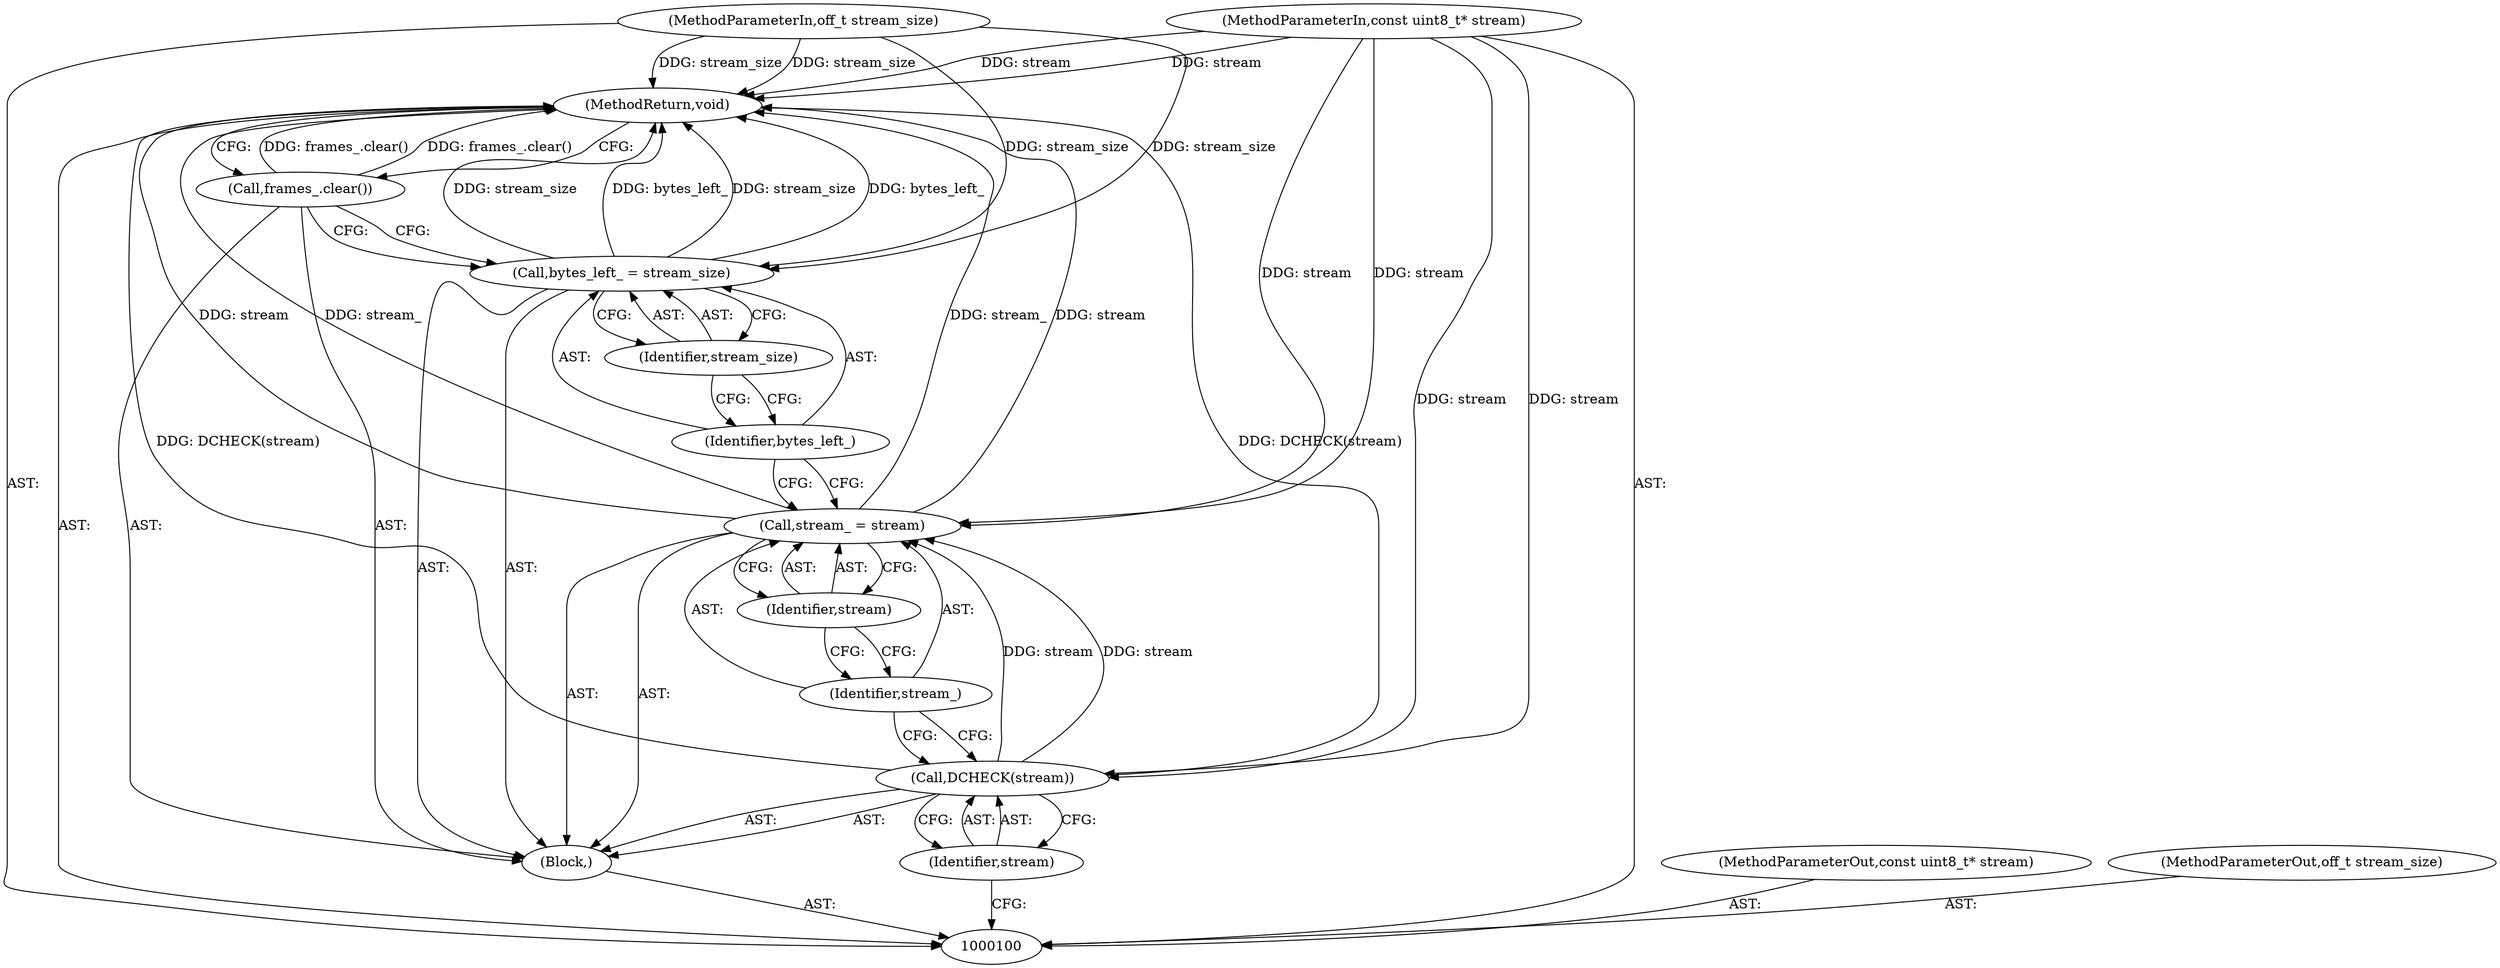 digraph "1_Chrome_27c68f543e5eba779902447445dfb05ec3f5bf75_23" {
"1000113" [label="(MethodReturn,void)"];
"1000101" [label="(MethodParameterIn,const uint8_t* stream)"];
"1000131" [label="(MethodParameterOut,const uint8_t* stream)"];
"1000102" [label="(MethodParameterIn,off_t stream_size)"];
"1000132" [label="(MethodParameterOut,off_t stream_size)"];
"1000103" [label="(Block,)"];
"1000104" [label="(Call,DCHECK(stream))"];
"1000105" [label="(Identifier,stream)"];
"1000108" [label="(Identifier,stream)"];
"1000106" [label="(Call,stream_ = stream)"];
"1000107" [label="(Identifier,stream_)"];
"1000111" [label="(Identifier,stream_size)"];
"1000109" [label="(Call,bytes_left_ = stream_size)"];
"1000110" [label="(Identifier,bytes_left_)"];
"1000112" [label="(Call,frames_.clear())"];
"1000113" -> "1000100"  [label="AST: "];
"1000113" -> "1000112"  [label="CFG: "];
"1000106" -> "1000113"  [label="DDG: stream"];
"1000106" -> "1000113"  [label="DDG: stream_"];
"1000104" -> "1000113"  [label="DDG: DCHECK(stream)"];
"1000109" -> "1000113"  [label="DDG: stream_size"];
"1000109" -> "1000113"  [label="DDG: bytes_left_"];
"1000102" -> "1000113"  [label="DDG: stream_size"];
"1000112" -> "1000113"  [label="DDG: frames_.clear()"];
"1000101" -> "1000113"  [label="DDG: stream"];
"1000101" -> "1000100"  [label="AST: "];
"1000101" -> "1000113"  [label="DDG: stream"];
"1000101" -> "1000104"  [label="DDG: stream"];
"1000101" -> "1000106"  [label="DDG: stream"];
"1000131" -> "1000100"  [label="AST: "];
"1000102" -> "1000100"  [label="AST: "];
"1000102" -> "1000113"  [label="DDG: stream_size"];
"1000102" -> "1000109"  [label="DDG: stream_size"];
"1000132" -> "1000100"  [label="AST: "];
"1000103" -> "1000100"  [label="AST: "];
"1000104" -> "1000103"  [label="AST: "];
"1000106" -> "1000103"  [label="AST: "];
"1000109" -> "1000103"  [label="AST: "];
"1000112" -> "1000103"  [label="AST: "];
"1000104" -> "1000103"  [label="AST: "];
"1000104" -> "1000105"  [label="CFG: "];
"1000105" -> "1000104"  [label="AST: "];
"1000107" -> "1000104"  [label="CFG: "];
"1000104" -> "1000113"  [label="DDG: DCHECK(stream)"];
"1000101" -> "1000104"  [label="DDG: stream"];
"1000104" -> "1000106"  [label="DDG: stream"];
"1000105" -> "1000104"  [label="AST: "];
"1000105" -> "1000100"  [label="CFG: "];
"1000104" -> "1000105"  [label="CFG: "];
"1000108" -> "1000106"  [label="AST: "];
"1000108" -> "1000107"  [label="CFG: "];
"1000106" -> "1000108"  [label="CFG: "];
"1000106" -> "1000103"  [label="AST: "];
"1000106" -> "1000108"  [label="CFG: "];
"1000107" -> "1000106"  [label="AST: "];
"1000108" -> "1000106"  [label="AST: "];
"1000110" -> "1000106"  [label="CFG: "];
"1000106" -> "1000113"  [label="DDG: stream"];
"1000106" -> "1000113"  [label="DDG: stream_"];
"1000104" -> "1000106"  [label="DDG: stream"];
"1000101" -> "1000106"  [label="DDG: stream"];
"1000107" -> "1000106"  [label="AST: "];
"1000107" -> "1000104"  [label="CFG: "];
"1000108" -> "1000107"  [label="CFG: "];
"1000111" -> "1000109"  [label="AST: "];
"1000111" -> "1000110"  [label="CFG: "];
"1000109" -> "1000111"  [label="CFG: "];
"1000109" -> "1000103"  [label="AST: "];
"1000109" -> "1000111"  [label="CFG: "];
"1000110" -> "1000109"  [label="AST: "];
"1000111" -> "1000109"  [label="AST: "];
"1000112" -> "1000109"  [label="CFG: "];
"1000109" -> "1000113"  [label="DDG: stream_size"];
"1000109" -> "1000113"  [label="DDG: bytes_left_"];
"1000102" -> "1000109"  [label="DDG: stream_size"];
"1000110" -> "1000109"  [label="AST: "];
"1000110" -> "1000106"  [label="CFG: "];
"1000111" -> "1000110"  [label="CFG: "];
"1000112" -> "1000103"  [label="AST: "];
"1000112" -> "1000109"  [label="CFG: "];
"1000113" -> "1000112"  [label="CFG: "];
"1000112" -> "1000113"  [label="DDG: frames_.clear()"];
}
